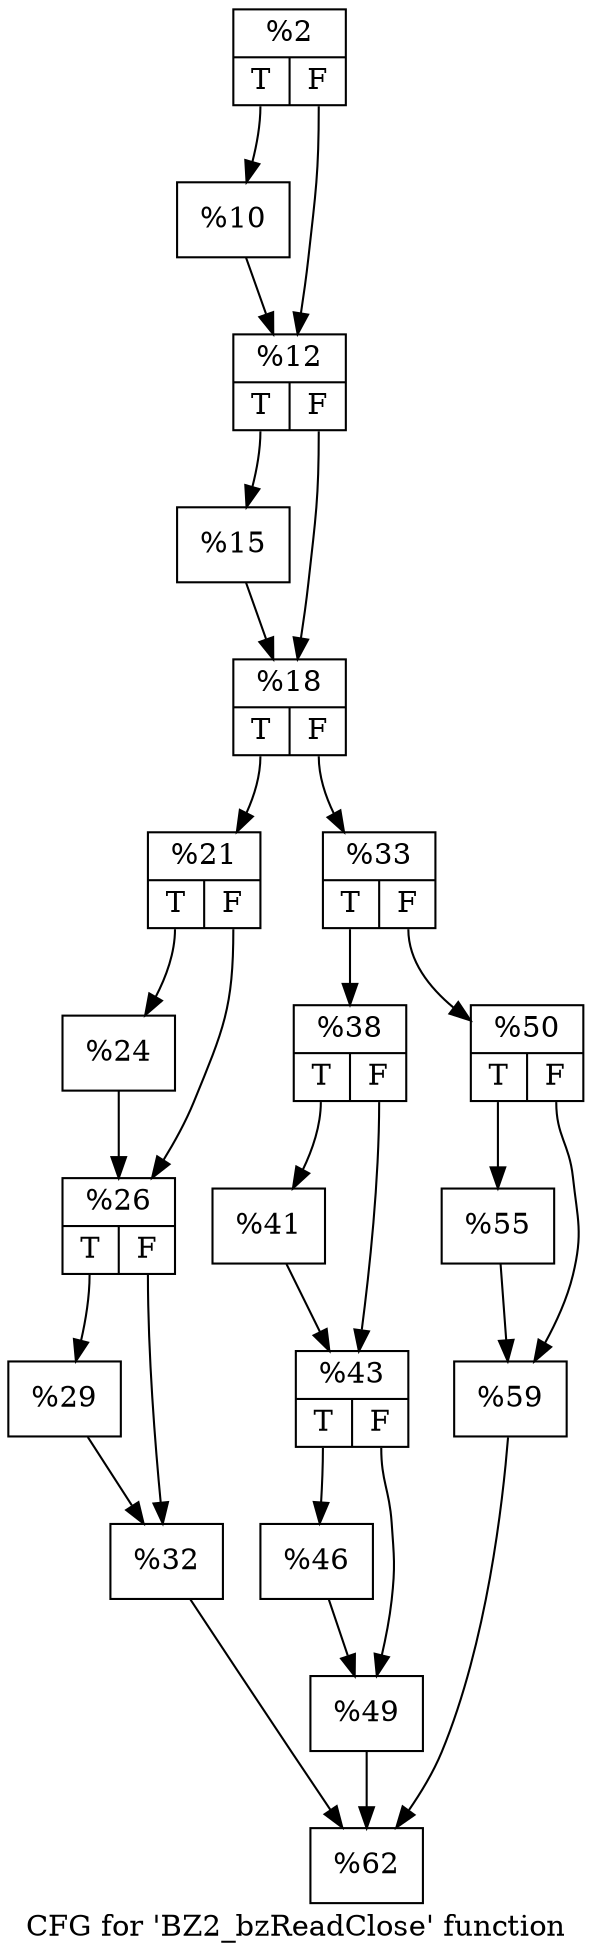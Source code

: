 digraph "CFG for 'BZ2_bzReadClose' function" {
	label="CFG for 'BZ2_bzReadClose' function";

	Node0x198b800 [shape=record,label="{%2|{<s0>T|<s1>F}}"];
	Node0x198b800:s0 -> Node0x198b940;
	Node0x198b800:s1 -> Node0x198bd90;
	Node0x198b940 [shape=record,label="{%10}"];
	Node0x198b940 -> Node0x198bd90;
	Node0x198bd90 [shape=record,label="{%12|{<s0>T|<s1>F}}"];
	Node0x198bd90:s0 -> Node0x198ea10;
	Node0x198bd90:s1 -> Node0x198ea60;
	Node0x198ea10 [shape=record,label="{%15}"];
	Node0x198ea10 -> Node0x198ea60;
	Node0x198ea60 [shape=record,label="{%18|{<s0>T|<s1>F}}"];
	Node0x198ea60:s0 -> Node0x198edf0;
	Node0x198ea60:s1 -> Node0x198ee40;
	Node0x198edf0 [shape=record,label="{%21|{<s0>T|<s1>F}}"];
	Node0x198edf0:s0 -> Node0x198ef60;
	Node0x198edf0:s1 -> Node0x198efb0;
	Node0x198ef60 [shape=record,label="{%24}"];
	Node0x198ef60 -> Node0x198efb0;
	Node0x198efb0 [shape=record,label="{%26|{<s0>T|<s1>F}}"];
	Node0x198efb0:s0 -> Node0x198f2a0;
	Node0x198efb0:s1 -> Node0x198f2f0;
	Node0x198f2a0 [shape=record,label="{%29}"];
	Node0x198f2a0 -> Node0x198f2f0;
	Node0x198f2f0 [shape=record,label="{%32}"];
	Node0x198f2f0 -> Node0x198f5b0;
	Node0x198ee40 [shape=record,label="{%33|{<s0>T|<s1>F}}"];
	Node0x198ee40:s0 -> Node0x198f830;
	Node0x198ee40:s1 -> Node0x198f880;
	Node0x198f830 [shape=record,label="{%38|{<s0>T|<s1>F}}"];
	Node0x198f830:s0 -> Node0x198fa30;
	Node0x198f830:s1 -> Node0x198fa80;
	Node0x198fa30 [shape=record,label="{%41}"];
	Node0x198fa30 -> Node0x198fa80;
	Node0x198fa80 [shape=record,label="{%43|{<s0>T|<s1>F}}"];
	Node0x198fa80:s0 -> Node0x198fd70;
	Node0x198fa80:s1 -> Node0x198fdc0;
	Node0x198fd70 [shape=record,label="{%46}"];
	Node0x198fd70 -> Node0x198fdc0;
	Node0x198fdc0 [shape=record,label="{%49}"];
	Node0x198fdc0 -> Node0x198f5b0;
	Node0x198f880 [shape=record,label="{%50|{<s0>T|<s1>F}}"];
	Node0x198f880:s0 -> Node0x19902b0;
	Node0x198f880:s1 -> Node0x1990300;
	Node0x19902b0 [shape=record,label="{%55}"];
	Node0x19902b0 -> Node0x1990300;
	Node0x1990300 [shape=record,label="{%59}"];
	Node0x1990300 -> Node0x198f5b0;
	Node0x198f5b0 [shape=record,label="{%62}"];
}
